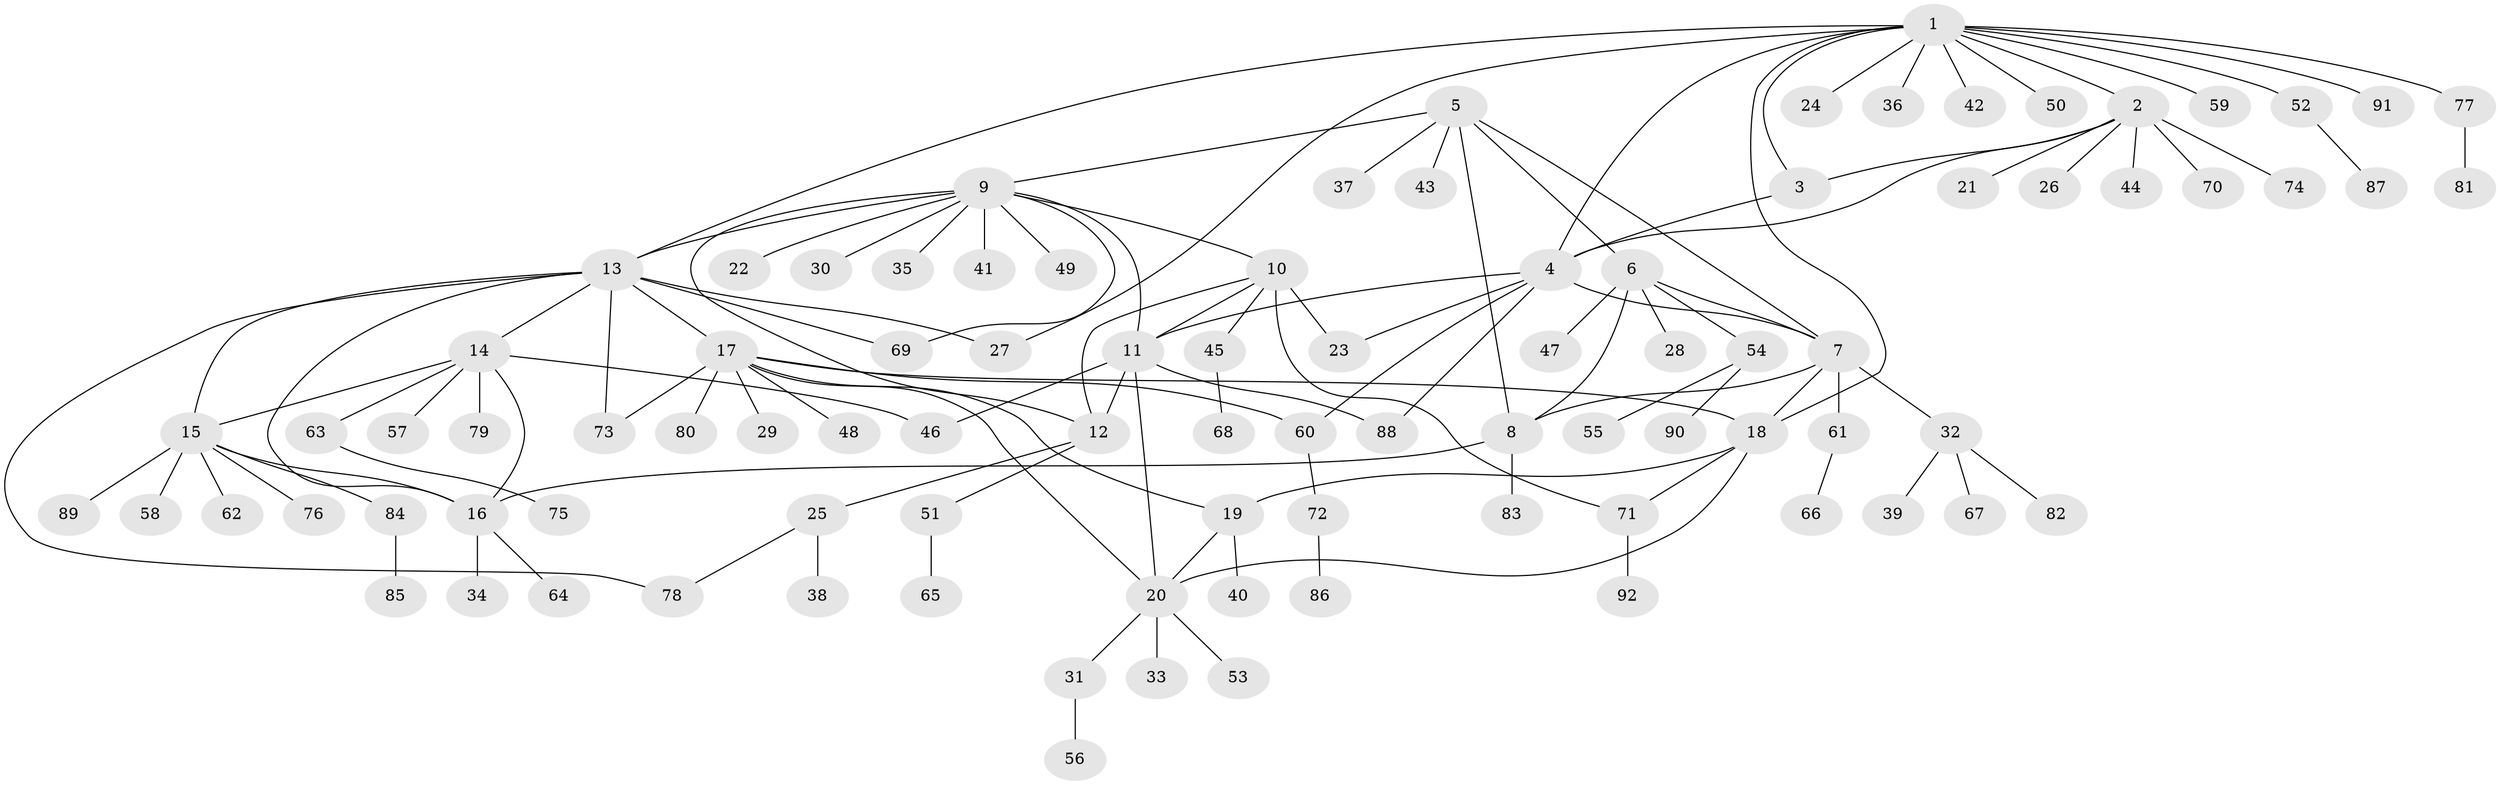 // coarse degree distribution, {13: 0.015151515151515152, 7: 0.12121212121212122, 3: 0.07575757575757576, 14: 0.015151515151515152, 5: 0.030303030303030304, 4: 0.015151515151515152, 9: 0.015151515151515152, 6: 0.015151515151515152, 1: 0.6515151515151515, 2: 0.045454545454545456}
// Generated by graph-tools (version 1.1) at 2025/52/02/27/25 19:52:18]
// undirected, 92 vertices, 121 edges
graph export_dot {
graph [start="1"]
  node [color=gray90,style=filled];
  1;
  2;
  3;
  4;
  5;
  6;
  7;
  8;
  9;
  10;
  11;
  12;
  13;
  14;
  15;
  16;
  17;
  18;
  19;
  20;
  21;
  22;
  23;
  24;
  25;
  26;
  27;
  28;
  29;
  30;
  31;
  32;
  33;
  34;
  35;
  36;
  37;
  38;
  39;
  40;
  41;
  42;
  43;
  44;
  45;
  46;
  47;
  48;
  49;
  50;
  51;
  52;
  53;
  54;
  55;
  56;
  57;
  58;
  59;
  60;
  61;
  62;
  63;
  64;
  65;
  66;
  67;
  68;
  69;
  70;
  71;
  72;
  73;
  74;
  75;
  76;
  77;
  78;
  79;
  80;
  81;
  82;
  83;
  84;
  85;
  86;
  87;
  88;
  89;
  90;
  91;
  92;
  1 -- 2;
  1 -- 3;
  1 -- 4;
  1 -- 13;
  1 -- 18;
  1 -- 24;
  1 -- 27;
  1 -- 36;
  1 -- 42;
  1 -- 50;
  1 -- 52;
  1 -- 59;
  1 -- 77;
  1 -- 91;
  2 -- 3;
  2 -- 4;
  2 -- 21;
  2 -- 26;
  2 -- 44;
  2 -- 70;
  2 -- 74;
  3 -- 4;
  4 -- 7;
  4 -- 11;
  4 -- 23;
  4 -- 60;
  4 -- 88;
  5 -- 6;
  5 -- 7;
  5 -- 8;
  5 -- 9;
  5 -- 37;
  5 -- 43;
  6 -- 7;
  6 -- 8;
  6 -- 28;
  6 -- 47;
  6 -- 54;
  7 -- 8;
  7 -- 18;
  7 -- 32;
  7 -- 61;
  8 -- 16;
  8 -- 83;
  9 -- 10;
  9 -- 11;
  9 -- 12;
  9 -- 13;
  9 -- 22;
  9 -- 30;
  9 -- 35;
  9 -- 41;
  9 -- 49;
  9 -- 69;
  10 -- 11;
  10 -- 12;
  10 -- 23;
  10 -- 45;
  10 -- 71;
  11 -- 12;
  11 -- 20;
  11 -- 46;
  11 -- 88;
  12 -- 25;
  12 -- 51;
  13 -- 14;
  13 -- 15;
  13 -- 16;
  13 -- 17;
  13 -- 27;
  13 -- 69;
  13 -- 73;
  13 -- 78;
  14 -- 15;
  14 -- 16;
  14 -- 46;
  14 -- 57;
  14 -- 63;
  14 -- 79;
  15 -- 16;
  15 -- 58;
  15 -- 62;
  15 -- 76;
  15 -- 84;
  15 -- 89;
  16 -- 34;
  16 -- 64;
  17 -- 18;
  17 -- 19;
  17 -- 20;
  17 -- 29;
  17 -- 48;
  17 -- 60;
  17 -- 73;
  17 -- 80;
  18 -- 19;
  18 -- 20;
  18 -- 71;
  19 -- 20;
  19 -- 40;
  20 -- 31;
  20 -- 33;
  20 -- 53;
  25 -- 38;
  25 -- 78;
  31 -- 56;
  32 -- 39;
  32 -- 67;
  32 -- 82;
  45 -- 68;
  51 -- 65;
  52 -- 87;
  54 -- 55;
  54 -- 90;
  60 -- 72;
  61 -- 66;
  63 -- 75;
  71 -- 92;
  72 -- 86;
  77 -- 81;
  84 -- 85;
}
